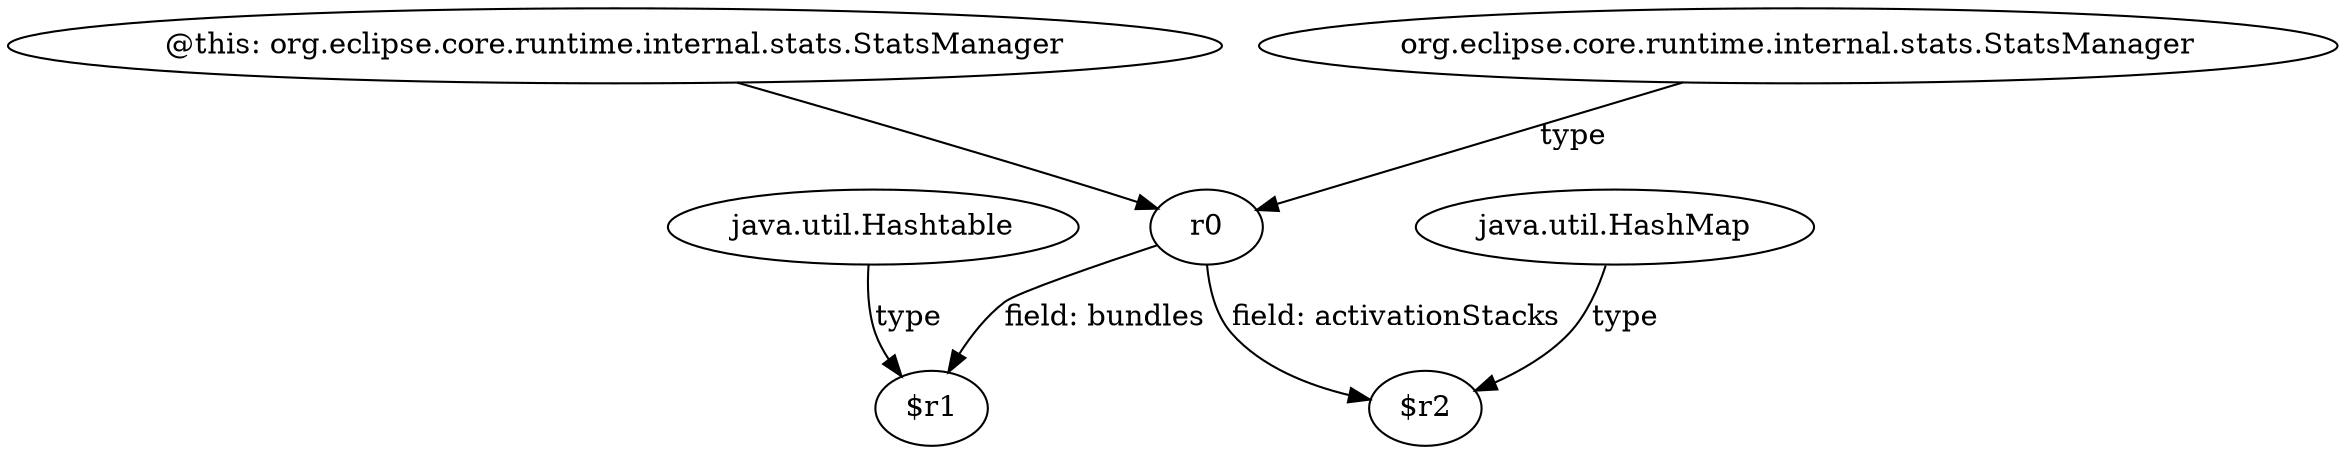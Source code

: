 digraph g {
0[label="java.util.Hashtable"]
1[label="$r1"]
0->1[label="type"]
2[label="java.util.HashMap"]
3[label="$r2"]
2->3[label="type"]
4[label="@this: org.eclipse.core.runtime.internal.stats.StatsManager"]
5[label="r0"]
4->5[label=""]
5->3[label="field: activationStacks"]
5->1[label="field: bundles"]
6[label="org.eclipse.core.runtime.internal.stats.StatsManager"]
6->5[label="type"]
}